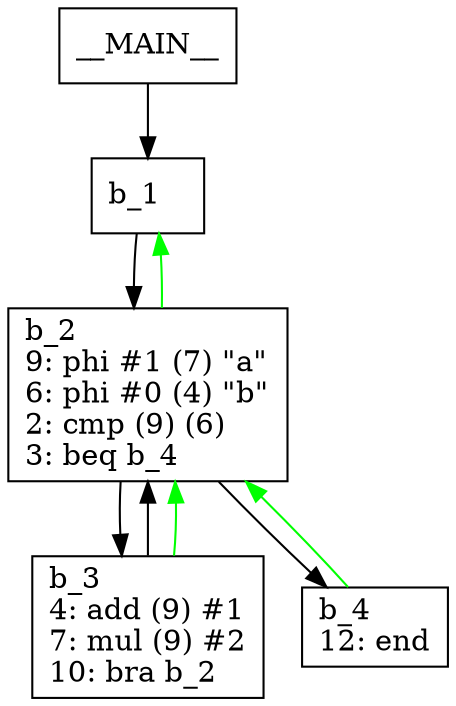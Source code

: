 digraph Computation {
node [shape=box];
__MAIN__ -> b_1;
b_1 [label="b_1\l"]
b_1 -> b_2;
b_2 [label="b_2\l9: phi #1 (7) \"a\"\l6: phi #0 (4) \"b\"\l2: cmp (9) (6)\l3: beq b_4\l"]
b_2 -> b_3;
b_3 [label="b_3\l4: add (9) #1\l7: mul (9) #2\l10: bra b_2\l"]
b_3 -> b_2;
b_3 -> b_2[color="green"];
b_2 -> b_4;
b_4 [label="b_4\l12: end\l"]
b_4 -> b_2[color="green"];
b_2 -> b_1[color="green"];
}